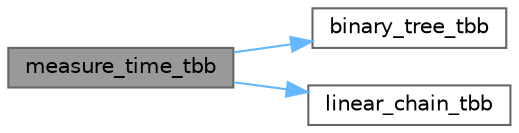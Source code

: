 digraph "measure_time_tbb"
{
 // LATEX_PDF_SIZE
  bgcolor="transparent";
  edge [fontname=Helvetica,fontsize=10,labelfontname=Helvetica,labelfontsize=10];
  node [fontname=Helvetica,fontsize=10,shape=box,height=0.2,width=0.4];
  rankdir="LR";
  Node1 [id="Node000001",label="measure_time_tbb",height=0.2,width=0.4,color="gray40", fillcolor="grey60", style="filled", fontcolor="black",tooltip=" "];
  Node1 -> Node2 [id="edge1_Node000001_Node000002",color="steelblue1",style="solid",tooltip=" "];
  Node2 [id="Node000002",label="binary_tree_tbb",height=0.2,width=0.4,color="grey40", fillcolor="white", style="filled",URL="$benchmarks_2binary__tree_2tbb_8cpp.html#a9ca5aa58f1b6c5b3e91f82a94d77706e",tooltip=" "];
  Node1 -> Node3 [id="edge2_Node000001_Node000003",color="steelblue1",style="solid",tooltip=" "];
  Node3 [id="Node000003",label="linear_chain_tbb",height=0.2,width=0.4,color="grey40", fillcolor="white", style="filled",URL="$benchmarks_2linear__chain_2tbb_8cpp.html#a4c0c60023afe0143ae956c2b8a0c76cf",tooltip=" "];
}
